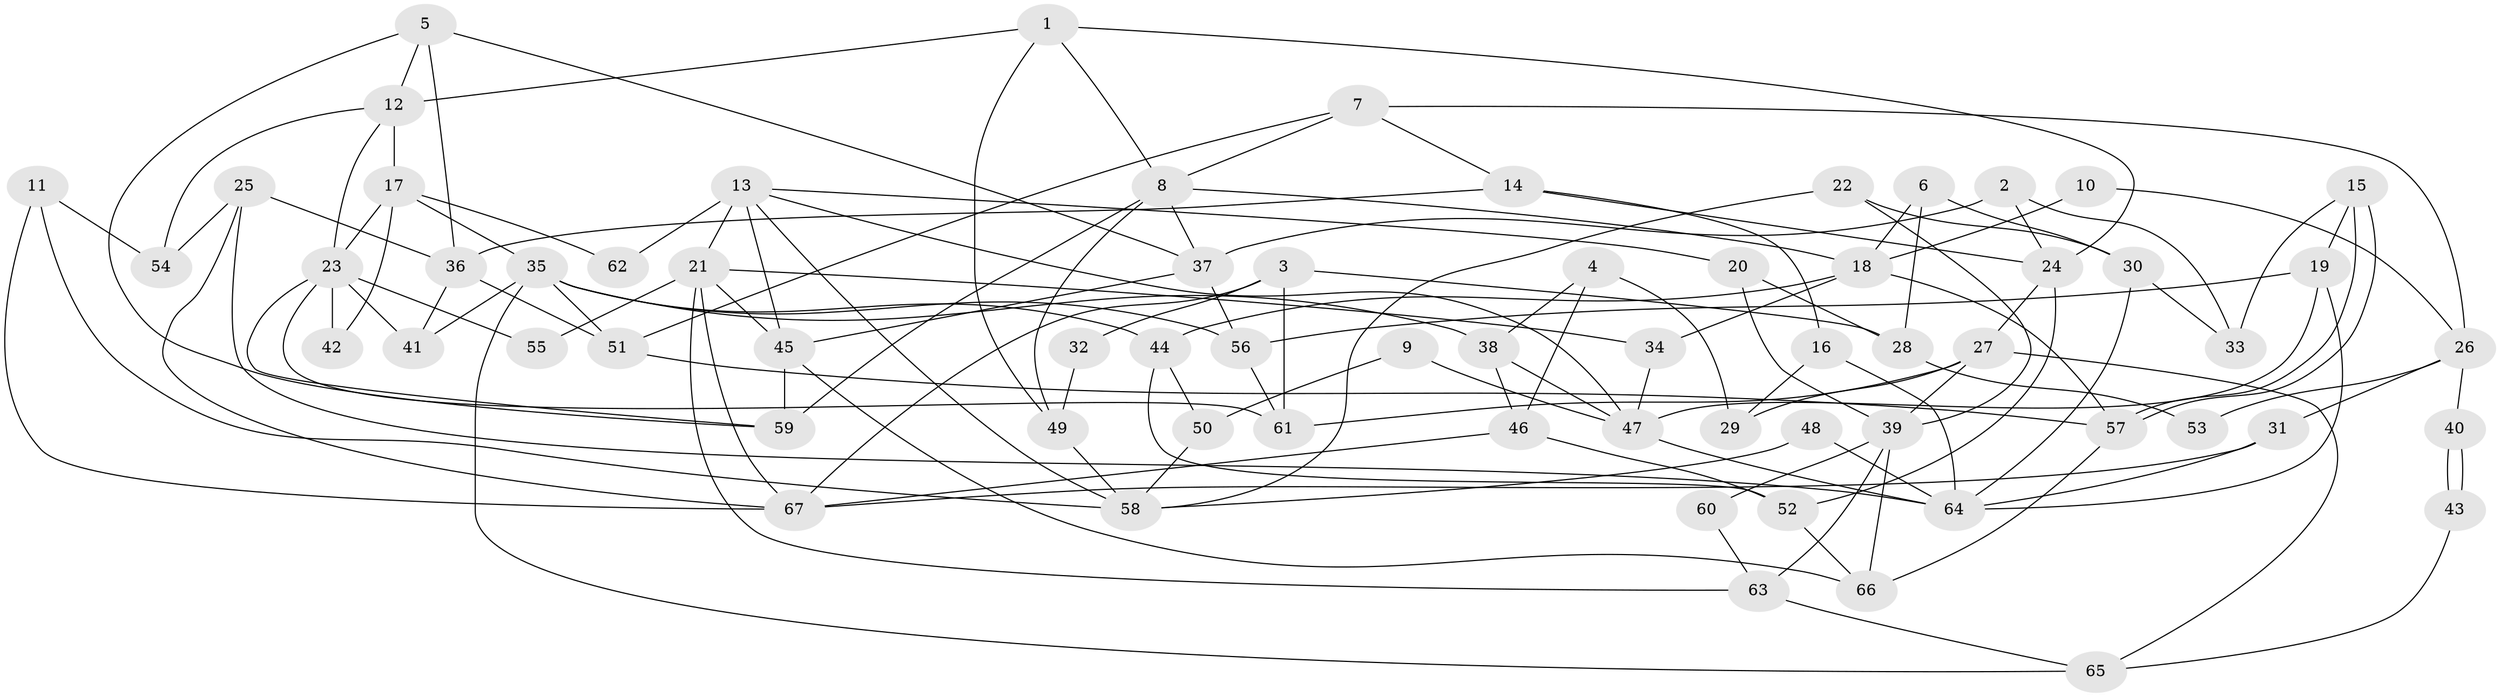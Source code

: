 // coarse degree distribution, {4: 0.2682926829268293, 10: 0.04878048780487805, 6: 0.14634146341463414, 3: 0.17073170731707318, 5: 0.0975609756097561, 12: 0.04878048780487805, 7: 0.024390243902439025, 2: 0.1951219512195122}
// Generated by graph-tools (version 1.1) at 2025/51/03/04/25 22:51:00]
// undirected, 67 vertices, 134 edges
graph export_dot {
  node [color=gray90,style=filled];
  1;
  2;
  3;
  4;
  5;
  6;
  7;
  8;
  9;
  10;
  11;
  12;
  13;
  14;
  15;
  16;
  17;
  18;
  19;
  20;
  21;
  22;
  23;
  24;
  25;
  26;
  27;
  28;
  29;
  30;
  31;
  32;
  33;
  34;
  35;
  36;
  37;
  38;
  39;
  40;
  41;
  42;
  43;
  44;
  45;
  46;
  47;
  48;
  49;
  50;
  51;
  52;
  53;
  54;
  55;
  56;
  57;
  58;
  59;
  60;
  61;
  62;
  63;
  64;
  65;
  66;
  67;
  1 -- 8;
  1 -- 12;
  1 -- 24;
  1 -- 49;
  2 -- 33;
  2 -- 24;
  2 -- 37;
  3 -- 67;
  3 -- 61;
  3 -- 28;
  3 -- 32;
  4 -- 29;
  4 -- 38;
  4 -- 46;
  5 -- 37;
  5 -- 36;
  5 -- 12;
  5 -- 59;
  6 -- 18;
  6 -- 28;
  6 -- 30;
  7 -- 8;
  7 -- 14;
  7 -- 26;
  7 -- 51;
  8 -- 59;
  8 -- 18;
  8 -- 37;
  8 -- 49;
  9 -- 47;
  9 -- 50;
  10 -- 26;
  10 -- 18;
  11 -- 58;
  11 -- 67;
  11 -- 54;
  12 -- 23;
  12 -- 17;
  12 -- 54;
  13 -- 45;
  13 -- 21;
  13 -- 20;
  13 -- 47;
  13 -- 58;
  13 -- 62;
  14 -- 36;
  14 -- 24;
  14 -- 16;
  15 -- 19;
  15 -- 57;
  15 -- 57;
  15 -- 33;
  16 -- 64;
  16 -- 29;
  17 -- 23;
  17 -- 35;
  17 -- 42;
  17 -- 62;
  18 -- 57;
  18 -- 44;
  18 -- 34;
  19 -- 56;
  19 -- 47;
  19 -- 64;
  20 -- 39;
  20 -- 28;
  21 -- 34;
  21 -- 67;
  21 -- 45;
  21 -- 55;
  21 -- 63;
  22 -- 30;
  22 -- 58;
  22 -- 39;
  23 -- 61;
  23 -- 59;
  23 -- 41;
  23 -- 42;
  23 -- 55;
  24 -- 27;
  24 -- 52;
  25 -- 54;
  25 -- 64;
  25 -- 36;
  25 -- 67;
  26 -- 31;
  26 -- 40;
  26 -- 53;
  27 -- 65;
  27 -- 39;
  27 -- 29;
  27 -- 61;
  28 -- 53;
  30 -- 64;
  30 -- 33;
  31 -- 64;
  31 -- 67;
  32 -- 49;
  34 -- 47;
  35 -- 41;
  35 -- 38;
  35 -- 44;
  35 -- 51;
  35 -- 56;
  35 -- 65;
  36 -- 51;
  36 -- 41;
  37 -- 45;
  37 -- 56;
  38 -- 46;
  38 -- 47;
  39 -- 66;
  39 -- 60;
  39 -- 63;
  40 -- 43;
  40 -- 43;
  43 -- 65;
  44 -- 52;
  44 -- 50;
  45 -- 59;
  45 -- 66;
  46 -- 52;
  46 -- 67;
  47 -- 64;
  48 -- 64;
  48 -- 58;
  49 -- 58;
  50 -- 58;
  51 -- 57;
  52 -- 66;
  56 -- 61;
  57 -- 66;
  60 -- 63;
  63 -- 65;
}
